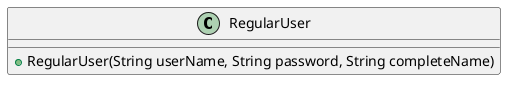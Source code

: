 @startuml
class RegularUser {
   +RegularUser(String userName, String password, String completeName)
}
@enduml
